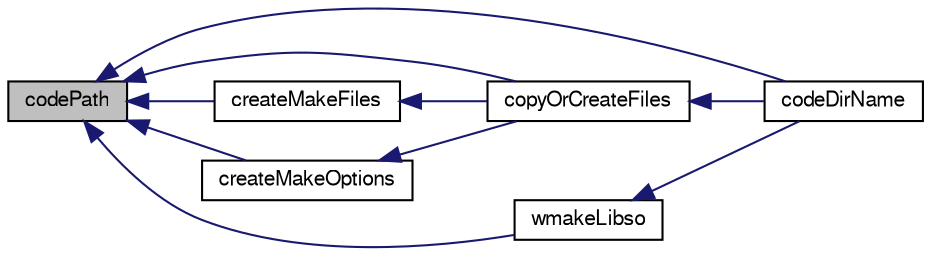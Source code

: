 digraph "codePath"
{
  bgcolor="transparent";
  edge [fontname="FreeSans",fontsize="10",labelfontname="FreeSans",labelfontsize="10"];
  node [fontname="FreeSans",fontsize="10",shape=record];
  rankdir="LR";
  Node688 [label="codePath",height=0.2,width=0.4,color="black", fillcolor="grey75", style="filled", fontcolor="black"];
  Node688 -> Node689 [dir="back",color="midnightblue",fontsize="10",style="solid",fontname="FreeSans"];
  Node689 [label="codeDirName",height=0.2,width=0.4,color="black",URL="$a26070.html#a03583b008e55aa52fecb01f0df03b665",tooltip="Return the code-dirname. "];
  Node688 -> Node690 [dir="back",color="midnightblue",fontsize="10",style="solid",fontname="FreeSans"];
  Node690 [label="copyOrCreateFiles",height=0.2,width=0.4,color="black",URL="$a26070.html#a249bc10e4d99e27de0ee2960ef67516f",tooltip="Copy/create files prior to compilation. "];
  Node690 -> Node689 [dir="back",color="midnightblue",fontsize="10",style="solid",fontname="FreeSans"];
  Node688 -> Node691 [dir="back",color="midnightblue",fontsize="10",style="solid",fontname="FreeSans"];
  Node691 [label="createMakeFiles",height=0.2,width=0.4,color="black",URL="$a26070.html#aabd9acd8da8ed9336a3b1b18ec26c618",tooltip="Copy/create Make/files prior to compilation. "];
  Node691 -> Node690 [dir="back",color="midnightblue",fontsize="10",style="solid",fontname="FreeSans"];
  Node688 -> Node692 [dir="back",color="midnightblue",fontsize="10",style="solid",fontname="FreeSans"];
  Node692 [label="createMakeOptions",height=0.2,width=0.4,color="black",URL="$a26070.html#ae08bbb58bb7231e905cb6f2b8cab7946",tooltip="Copy/create Make/options prior to compilation. "];
  Node692 -> Node690 [dir="back",color="midnightblue",fontsize="10",style="solid",fontname="FreeSans"];
  Node688 -> Node693 [dir="back",color="midnightblue",fontsize="10",style="solid",fontname="FreeSans"];
  Node693 [label="wmakeLibso",height=0.2,width=0.4,color="black",URL="$a26070.html#af6406c87c53a64ac2e1427ad7e09e2aa",tooltip="Compile a libso. "];
  Node693 -> Node689 [dir="back",color="midnightblue",fontsize="10",style="solid",fontname="FreeSans"];
}
